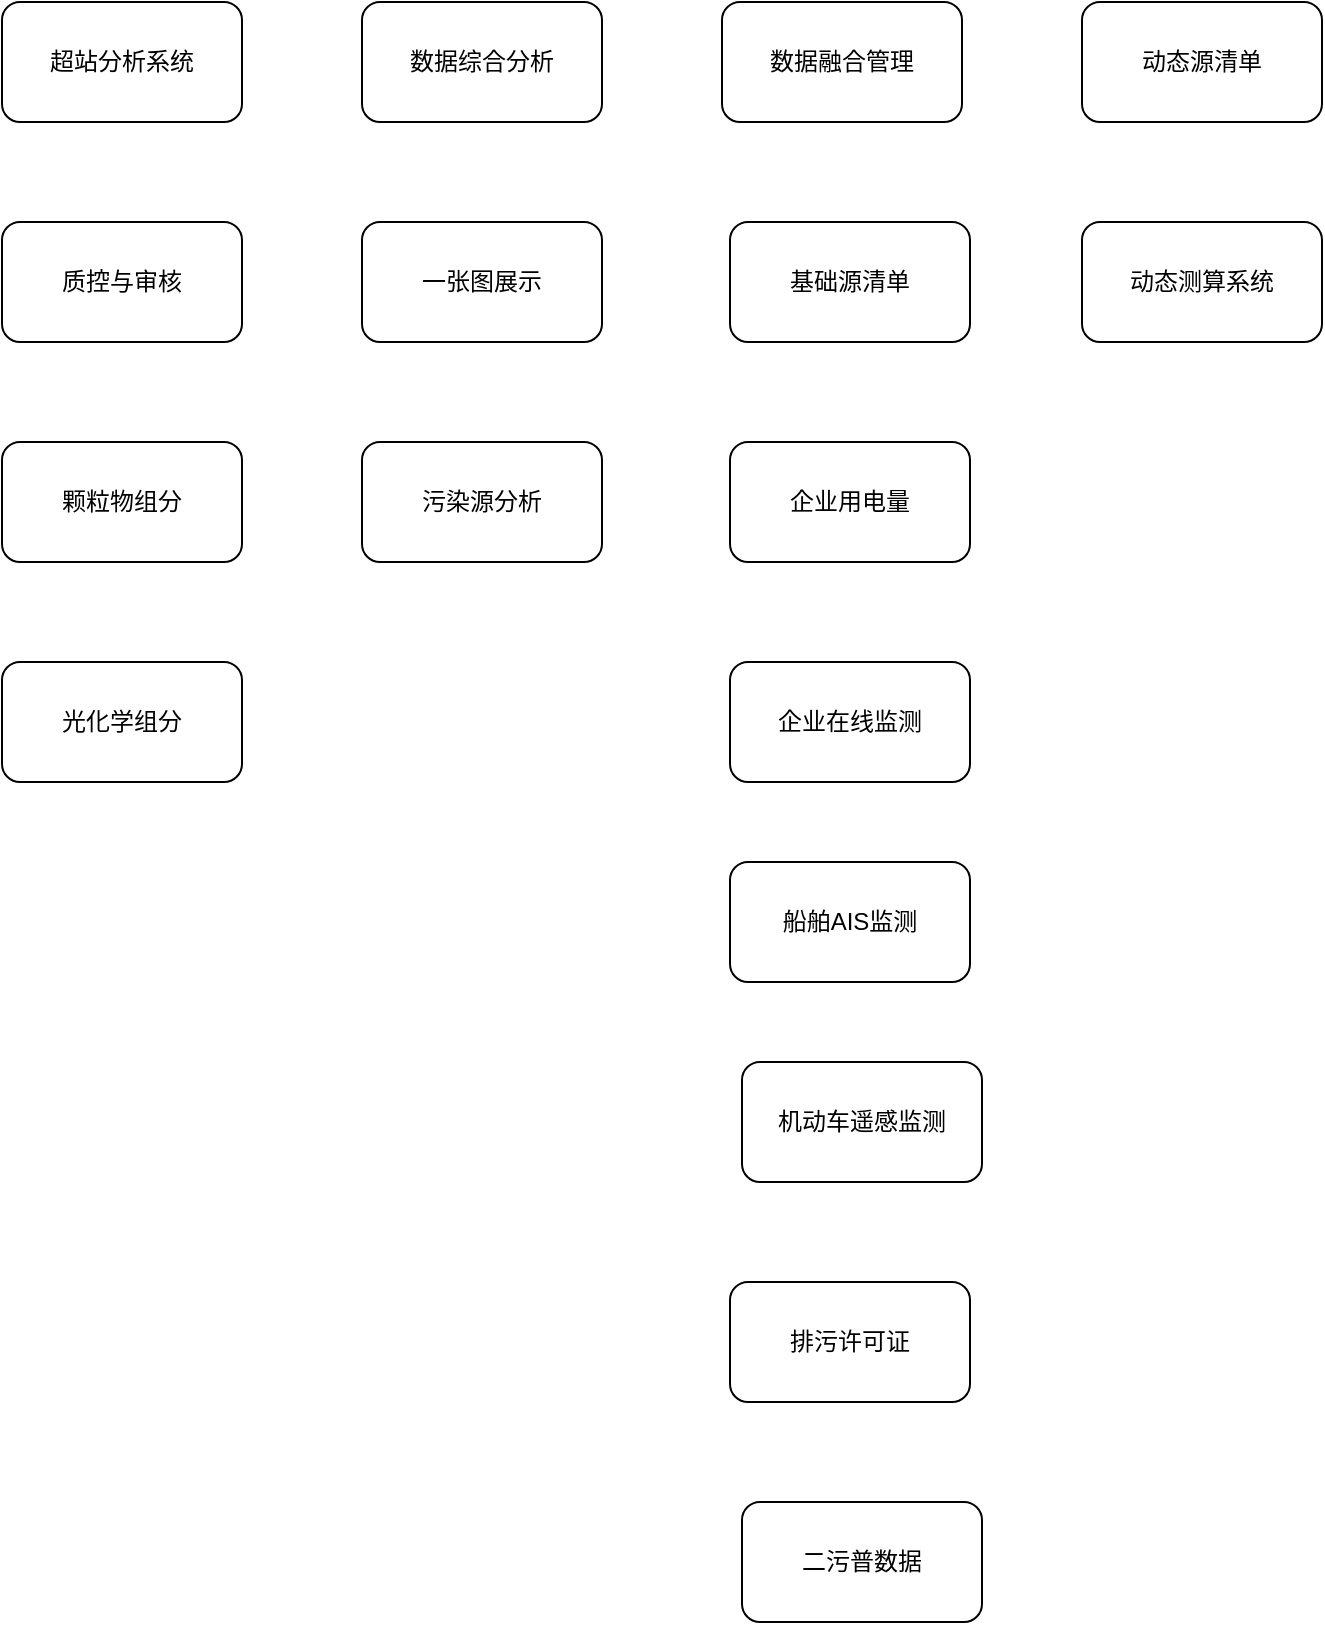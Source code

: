 <mxfile version="13.10.8" type="github">
  <diagram id="rMCbQnvQCRs3UhwqFYv3" name="Page-1">
    <mxGraphModel dx="868" dy="425" grid="1" gridSize="10" guides="1" tooltips="1" connect="1" arrows="1" fold="1" page="1" pageScale="1" pageWidth="827" pageHeight="1169" math="0" shadow="0">
      <root>
        <mxCell id="0" />
        <mxCell id="1" parent="0" />
        <mxCell id="J4EbdBOrUZjSkxNKsCpI-1" value="数据综合分析" style="rounded=1;whiteSpace=wrap;html=1;" vertex="1" parent="1">
          <mxGeometry x="230" y="210" width="120" height="60" as="geometry" />
        </mxCell>
        <mxCell id="J4EbdBOrUZjSkxNKsCpI-2" value="超站分析系统" style="rounded=1;whiteSpace=wrap;html=1;" vertex="1" parent="1">
          <mxGeometry x="50" y="210" width="120" height="60" as="geometry" />
        </mxCell>
        <mxCell id="J4EbdBOrUZjSkxNKsCpI-3" value="数据融合管理" style="rounded=1;whiteSpace=wrap;html=1;" vertex="1" parent="1">
          <mxGeometry x="410" y="210" width="120" height="60" as="geometry" />
        </mxCell>
        <mxCell id="J4EbdBOrUZjSkxNKsCpI-4" value="动态源清单" style="rounded=1;whiteSpace=wrap;html=1;" vertex="1" parent="1">
          <mxGeometry x="590" y="210" width="120" height="60" as="geometry" />
        </mxCell>
        <mxCell id="J4EbdBOrUZjSkxNKsCpI-5" value="一张图展示" style="rounded=1;whiteSpace=wrap;html=1;" vertex="1" parent="1">
          <mxGeometry x="230" y="320" width="120" height="60" as="geometry" />
        </mxCell>
        <mxCell id="J4EbdBOrUZjSkxNKsCpI-6" value="污染源分析" style="rounded=1;whiteSpace=wrap;html=1;" vertex="1" parent="1">
          <mxGeometry x="230" y="430" width="120" height="60" as="geometry" />
        </mxCell>
        <mxCell id="J4EbdBOrUZjSkxNKsCpI-7" value="质控与审核&lt;span style=&quot;color: rgba(0 , 0 , 0 , 0) ; font-family: monospace ; font-size: 0px&quot;&gt;%3CmxGraphModel%3E%3Croot%3E%3CmxCell%20id%3D%220%22%2F%3E%3CmxCell%20id%3D%221%22%20parent%3D%220%22%2F%3E%3CmxCell%20id%3D%222%22%20value%3D%22%E4%B8%80%E5%BC%A0%E5%9B%BE%E5%B1%95%E7%A4%BA%22%20style%3D%22rounded%3D1%3BwhiteSpace%3Dwrap%3Bhtml%3D1%3B%22%20vertex%3D%221%22%20parent%3D%221%22%3E%3CmxGeometry%20x%3D%22230%22%20y%3D%22320%22%20width%3D%22120%22%20height%3D%2260%22%20as%3D%22geometry%22%2F%3E%3C%2FmxCell%3E%3C%2Froot%3E%3C%2FmxGraphModel%3E&lt;/span&gt;" style="rounded=1;whiteSpace=wrap;html=1;" vertex="1" parent="1">
          <mxGeometry x="50" y="320" width="120" height="60" as="geometry" />
        </mxCell>
        <mxCell id="J4EbdBOrUZjSkxNKsCpI-8" value="颗粒物组分" style="rounded=1;whiteSpace=wrap;html=1;" vertex="1" parent="1">
          <mxGeometry x="50" y="430" width="120" height="60" as="geometry" />
        </mxCell>
        <mxCell id="J4EbdBOrUZjSkxNKsCpI-9" value="光化学组分" style="rounded=1;whiteSpace=wrap;html=1;" vertex="1" parent="1">
          <mxGeometry x="50" y="540" width="120" height="60" as="geometry" />
        </mxCell>
        <mxCell id="J4EbdBOrUZjSkxNKsCpI-10" value="基础源清单" style="rounded=1;whiteSpace=wrap;html=1;" vertex="1" parent="1">
          <mxGeometry x="414" y="320" width="120" height="60" as="geometry" />
        </mxCell>
        <mxCell id="J4EbdBOrUZjSkxNKsCpI-11" value="企业用电量" style="rounded=1;whiteSpace=wrap;html=1;" vertex="1" parent="1">
          <mxGeometry x="414" y="430" width="120" height="60" as="geometry" />
        </mxCell>
        <mxCell id="J4EbdBOrUZjSkxNKsCpI-12" value="企业在线监测" style="rounded=1;whiteSpace=wrap;html=1;" vertex="1" parent="1">
          <mxGeometry x="414" y="540" width="120" height="60" as="geometry" />
        </mxCell>
        <mxCell id="J4EbdBOrUZjSkxNKsCpI-13" value="船舶AIS监测" style="rounded=1;whiteSpace=wrap;html=1;" vertex="1" parent="1">
          <mxGeometry x="414" y="640" width="120" height="60" as="geometry" />
        </mxCell>
        <mxCell id="J4EbdBOrUZjSkxNKsCpI-14" value="机动车遥感监测" style="rounded=1;whiteSpace=wrap;html=1;" vertex="1" parent="1">
          <mxGeometry x="420" y="740" width="120" height="60" as="geometry" />
        </mxCell>
        <mxCell id="J4EbdBOrUZjSkxNKsCpI-15" value="排污许可证" style="rounded=1;whiteSpace=wrap;html=1;" vertex="1" parent="1">
          <mxGeometry x="414" y="850" width="120" height="60" as="geometry" />
        </mxCell>
        <mxCell id="J4EbdBOrUZjSkxNKsCpI-16" value="二污普数据" style="rounded=1;whiteSpace=wrap;html=1;" vertex="1" parent="1">
          <mxGeometry x="420" y="960" width="120" height="60" as="geometry" />
        </mxCell>
        <mxCell id="J4EbdBOrUZjSkxNKsCpI-17" value="动态测算系统" style="rounded=1;whiteSpace=wrap;html=1;" vertex="1" parent="1">
          <mxGeometry x="590" y="320" width="120" height="60" as="geometry" />
        </mxCell>
      </root>
    </mxGraphModel>
  </diagram>
</mxfile>

